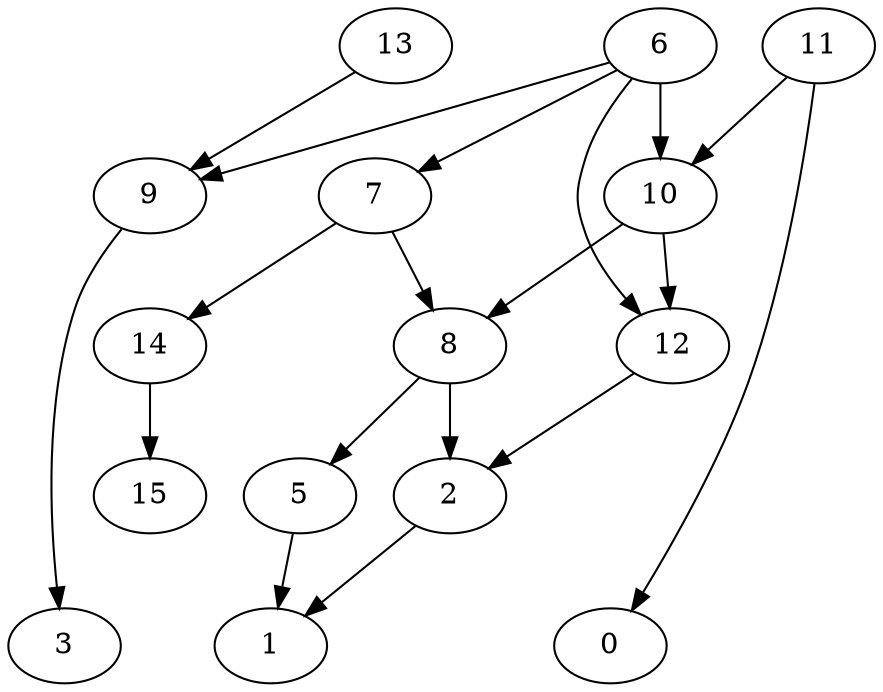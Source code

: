 digraph G {
    2;
    1;
    6;
    7;
    9;
    10;
    12;
    8;
    14;
    3;
    5;
    15;
    11;
    0;
    13;
    2 -> 1 [weight=0];
    6 -> 7 [weight=0];
    6 -> 9 [weight=0];
    6 -> 10 [weight=1];
    6 -> 12 [weight=0];
    7 -> 8 [weight=0];
    7 -> 14 [weight=0];
    9 -> 3 [weight=0];
    10 -> 8 [weight=0];
    10 -> 12 [weight=0];
    12 -> 2 [weight=0];
    8 -> 2 [weight=1];
    8 -> 5 [weight=0];
    14 -> 15 [weight=0];
    5 -> 1 [weight=0];
    11 -> 10 [weight=0];
    11 -> 0 [weight=0];
    13 -> 9 [weight=0];
}
